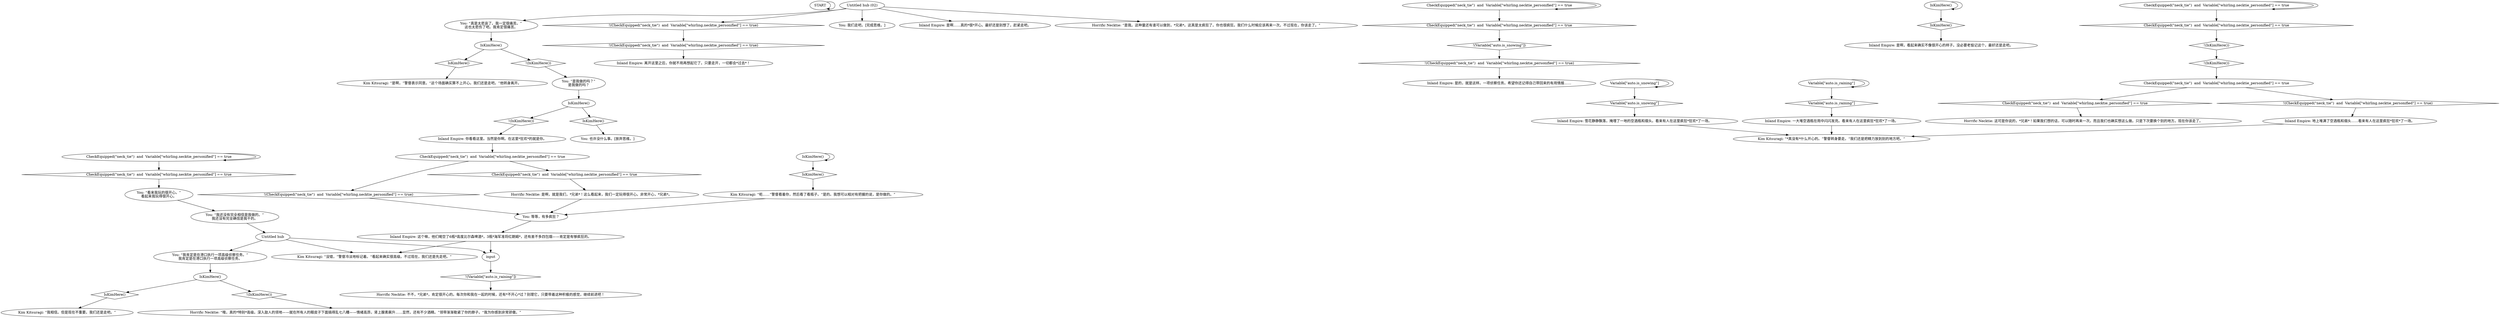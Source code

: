 # WALKWAY ORB / party scene afterthought
# Someone either had the most depressing solo-party... or there's a sequence killer on the loose.
# ==================================================
digraph G {
	  0 [label="START"];
	  1 [label="input"];
	  2 [label="You: 也许没什么事。[放弃思维。]"];
	  3 [label="Kim Kitsuragi: “呃……”警督看着你，然后看了看瓶子。“是的。我想可以相对有把握的说，是你做的。”"];
	  4 [label="Kim Kitsuragi: “我相信。但是现在不重要。我们还是走吧。”"];
	  5 [label="Kim Kitsuragi: “没错，”警督冷淡地标记着。“看起来确实很高级。不过现在，我们还是先走吧。”"];
	  6 [label="You: “是我做的吗？”\n是我做的吗？"];
	  7 [label="CheckEquipped(\"neck_tie\")  and  Variable[\"whirling.necktie_personified\"] == true"];
	  8 [label="CheckEquipped(\"neck_tie\")  and  Variable[\"whirling.necktie_personified\"] == true", shape=diamond];
	  9 [label="!(CheckEquipped(\"neck_tie\")  and  Variable[\"whirling.necktie_personified\"] == true)", shape=diamond];
	  10 [label="You: 我们走吧。[完成思维。]"];
	  11 [label="You: “我还没有完全相信是我做的。”\n我还没有完全确信是我干的。"];
	  12 [label="IsKimHere()"];
	  13 [label="IsKimHere()", shape=diamond];
	  14 [label="!(IsKimHere())", shape=diamond];
	  15 [label="CheckEquipped(\"neck_tie\")  and  Variable[\"whirling.necktie_personified\"] == true"];
	  16 [label="CheckEquipped(\"neck_tie\")  and  Variable[\"whirling.necktie_personified\"] == true", shape=diamond];
	  17 [label="!(CheckEquipped(\"neck_tie\")  and  Variable[\"whirling.necktie_personified\"] == true)", shape=diamond];
	  18 [label="Inland Empire: 是啊，看起来确实不像很开心的样子。没必要老惦记这个，最好还是走吧。"];
	  19 [label="Kim Kitsuragi: “*真没有*什么开心的。”警督转身要走。“我们还是把精力放到别的地方吧。”"];
	  20 [label="Untitled hub"];
	  21 [label="IsKimHere()"];
	  22 [label="IsKimHere()", shape=diamond];
	  23 [label="!(IsKimHere())", shape=diamond];
	  24 [label="Horrific Necktie: “哦，真的*特别*高级。深入敌人的领地——就在所有人的眼皮子下面搞得乱七八糟——情绪高昂，肾上腺素飙升……显然，还有不少酒精。”领带渐渐勒紧了你的脖子。“我为你感到非常骄傲。”"];
	  25 [label="CheckEquipped(\"neck_tie\")  and  Variable[\"whirling.necktie_personified\"] == true"];
	  26 [label="CheckEquipped(\"neck_tie\")  and  Variable[\"whirling.necktie_personified\"] == true", shape=diamond];
	  27 [label="!(CheckEquipped(\"neck_tie\")  and  Variable[\"whirling.necktie_personified\"] == true)", shape=diamond];
	  28 [label="Variable[\"auto.is_raining\"]"];
	  29 [label="Variable[\"auto.is_raining\"]", shape=diamond];
	  30 [label="!(Variable[\"auto.is_raining\"])", shape=diamond];
	  31 [label="Variable[\"auto.is_snowing\"]"];
	  32 [label="Variable[\"auto.is_snowing\"]", shape=diamond];
	  33 [label="!(Variable[\"auto.is_snowing\"])", shape=diamond];
	  34 [label="Horrific Necktie: 不不，*兄弟*，肯定很开心的。每次你和我在一起的时候，还有*不开心*过？别理它，只要带着这种积极的感觉，继续前进吧！"];
	  35 [label="Inland Empire: 地上堆满了空酒瓶和烟头……看来有人在这里疯狂*狂欢*了一场。"];
	  36 [label="Inland Empire: 是啊……真的*很*开心。最好还是别想了，赶紧走吧。"];
	  37 [label="You: “看来我玩的很开心。”\n看起来我玩得很开心。"];
	  38 [label="Horrific Necktie: “是我。这种量还有谁可以做到，*兄弟*。这真是太疯狂了。你也很疯狂。我们什么时候应该再来一次。不过现在，你该走了。”"];
	  39 [label="You: “我肯定是在港口执行一项高级侦察任务。”\n我肯定是在港口执行一项高级侦察任务。"];
	  40 [label="You: 等等，有多疯狂？"];
	  41 [label="Untitled hub (02)"];
	  42 [label="Inland Empire: 这个嘛，他们喝空了6瓶*高度比尔森啤酒*，3瓶*海军准将红朗姆*，还有差不多四包烟——肯定是有够疯狂的。"];
	  43 [label="Horrific Necktie: 是啊，就是我们，*兄弟*！这么看起来，我们一定玩得很开心。非常开心，*兄弟*。"];
	  44 [label="IsKimHere()"];
	  45 [label="IsKimHere()", shape=diamond];
	  46 [label="!(IsKimHere())", shape=diamond];
	  47 [label="Inland Empire: 离开这里之后，你就不用再想起它了。只要走开，一切都会*过去*！"];
	  48 [label="IsKimHere()"];
	  49 [label="IsKimHere()", shape=diamond];
	  50 [label="!(IsKimHere())", shape=diamond];
	  51 [label="Inland Empire: 你看看这里。当然是你啊。在这里*狂欢*的就是你。"];
	  52 [label="CheckEquipped(\"neck_tie\")  and  Variable[\"whirling.necktie_personified\"] == true"];
	  53 [label="CheckEquipped(\"neck_tie\")  and  Variable[\"whirling.necktie_personified\"] == true", shape=diamond];
	  54 [label="!(CheckEquipped(\"neck_tie\")  and  Variable[\"whirling.necktie_personified\"] == true)", shape=diamond];
	  55 [label="You: “真是太悲哀了。我一定很痛苦。”\n这也太悲伤了吧。我肯定很痛苦。"];
	  56 [label="Kim Kitsuragi: “是啊，”警督表示同意。“这个场面确实算不上开心。我们还是走吧。”他转身离开。"];
	  57 [label="CheckEquipped(\"neck_tie\")  and  Variable[\"whirling.necktie_personified\"] == true"];
	  58 [label="CheckEquipped(\"neck_tie\")  and  Variable[\"whirling.necktie_personified\"] == true", shape=diamond];
	  59 [label="!(CheckEquipped(\"neck_tie\")  and  Variable[\"whirling.necktie_personified\"] == true)", shape=diamond];
	  60 [label="IsKimHere()"];
	  61 [label="IsKimHere()", shape=diamond];
	  62 [label="!(IsKimHere())", shape=diamond];
	  63 [label="Horrific Necktie: 这可是你说的，*兄弟*！如果我们想的话，可以随时再来一次。而且我们也确实想这么做。只是下次要换个别的地方。现在你该走了。"];
	  64 [label="Inland Empire: 雪花静静飘落，掩埋了一地的空酒瓶和烟头。看来有人在这里疯狂*狂欢*了一场。"];
	  65 [label="Inland Empire: 一大堆空酒瓶在雨中闪闪发亮。看来有人在这里疯狂*狂欢*了一场。"];
	  66 [label="Inland Empire: 是的，就是这样。一项侦察任务。希望你还记得自己带回来的有用情报……"];
	  0 -> 0
	  1 -> 30
	  3 -> 40
	  6 -> 48
	  7 -> 8
	  7 -> 7
	  8 -> 33
	  9 -> 17
	  11 -> 20
	  12 -> 12
	  12 -> 13
	  13 -> 18
	  14 -> 57
	  15 -> 16
	  15 -> 15
	  16 -> 37
	  17 -> 47
	  20 -> 1
	  20 -> 5
	  20 -> 39
	  21 -> 21
	  21 -> 22
	  22 -> 3
	  23 -> 14
	  25 -> 25
	  25 -> 26
	  26 -> 23
	  27 -> 66
	  28 -> 28
	  28 -> 29
	  29 -> 65
	  30 -> 34
	  31 -> 32
	  31 -> 31
	  32 -> 64
	  33 -> 27
	  35 -> 19
	  37 -> 11
	  39 -> 60
	  40 -> 42
	  41 -> 36
	  41 -> 38
	  41 -> 9
	  41 -> 10
	  41 -> 55
	  42 -> 1
	  42 -> 5
	  43 -> 40
	  44 -> 45
	  44 -> 46
	  45 -> 56
	  46 -> 6
	  48 -> 49
	  48 -> 50
	  49 -> 2
	  50 -> 51
	  51 -> 52
	  52 -> 53
	  52 -> 54
	  53 -> 43
	  54 -> 40
	  55 -> 44
	  57 -> 58
	  57 -> 59
	  58 -> 63
	  59 -> 35
	  60 -> 61
	  60 -> 62
	  61 -> 4
	  62 -> 24
	  64 -> 19
	  65 -> 19
}


